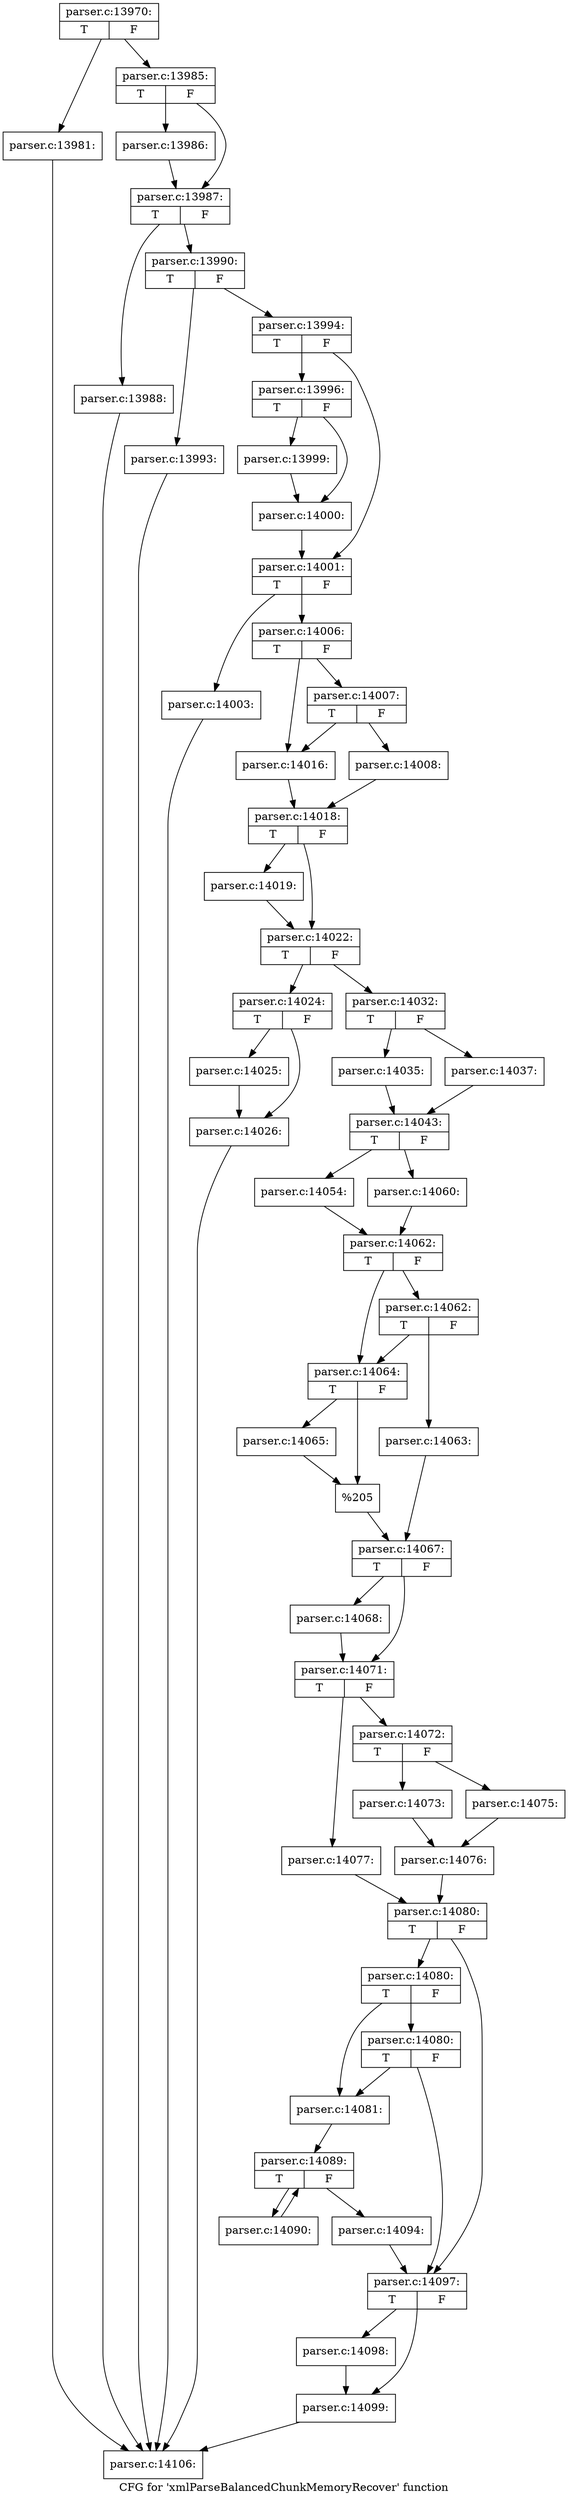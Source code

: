 digraph "CFG for 'xmlParseBalancedChunkMemoryRecover' function" {
	label="CFG for 'xmlParseBalancedChunkMemoryRecover' function";

	Node0x5f112d0 [shape=record,label="{parser.c:13970:|{<s0>T|<s1>F}}"];
	Node0x5f112d0 -> Node0x5f4b4b0;
	Node0x5f112d0 -> Node0x5f4b500;
	Node0x5f4b4b0 [shape=record,label="{parser.c:13981:}"];
	Node0x5f4b4b0 -> Node0x5f25da0;
	Node0x5f4b500 [shape=record,label="{parser.c:13985:|{<s0>T|<s1>F}}"];
	Node0x5f4b500 -> Node0x5f4ba60;
	Node0x5f4b500 -> Node0x5f4bab0;
	Node0x5f4ba60 [shape=record,label="{parser.c:13986:}"];
	Node0x5f4ba60 -> Node0x5f4bab0;
	Node0x5f4bab0 [shape=record,label="{parser.c:13987:|{<s0>T|<s1>F}}"];
	Node0x5f4bab0 -> Node0x5f4bfd0;
	Node0x5f4bab0 -> Node0x5f4c020;
	Node0x5f4bfd0 [shape=record,label="{parser.c:13988:}"];
	Node0x5f4bfd0 -> Node0x5f25da0;
	Node0x5f4c020 [shape=record,label="{parser.c:13990:|{<s0>T|<s1>F}}"];
	Node0x5f4c020 -> Node0x5f4ca10;
	Node0x5f4c020 -> Node0x5f4ca60;
	Node0x5f4ca10 [shape=record,label="{parser.c:13993:}"];
	Node0x5f4ca10 -> Node0x5f25da0;
	Node0x5f4ca60 [shape=record,label="{parser.c:13994:|{<s0>T|<s1>F}}"];
	Node0x5f4ca60 -> Node0x5f4d220;
	Node0x5f4ca60 -> Node0x5f4d270;
	Node0x5f4d220 [shape=record,label="{parser.c:13996:|{<s0>T|<s1>F}}"];
	Node0x5f4d220 -> Node0x5f4db10;
	Node0x5f4d220 -> Node0x5f4db60;
	Node0x5f4db10 [shape=record,label="{parser.c:13999:}"];
	Node0x5f4db10 -> Node0x5f4db60;
	Node0x5f4db60 [shape=record,label="{parser.c:14000:}"];
	Node0x5f4db60 -> Node0x5f4d270;
	Node0x5f4d270 [shape=record,label="{parser.c:14001:|{<s0>T|<s1>F}}"];
	Node0x5f4d270 -> Node0x5f4e470;
	Node0x5f4d270 -> Node0x5f4e4c0;
	Node0x5f4e470 [shape=record,label="{parser.c:14003:}"];
	Node0x5f4e470 -> Node0x5f25da0;
	Node0x5f4e4c0 [shape=record,label="{parser.c:14006:|{<s0>T|<s1>F}}"];
	Node0x5f4e4c0 -> Node0x5f4eed0;
	Node0x5f4e4c0 -> Node0x5f4ee80;
	Node0x5f4eed0 [shape=record,label="{parser.c:14007:|{<s0>T|<s1>F}}"];
	Node0x5f4eed0 -> Node0x5f4ede0;
	Node0x5f4eed0 -> Node0x5f4ee80;
	Node0x5f4ede0 [shape=record,label="{parser.c:14008:}"];
	Node0x5f4ede0 -> Node0x5f4ee30;
	Node0x5f4ee80 [shape=record,label="{parser.c:14016:}"];
	Node0x5f4ee80 -> Node0x5f4ee30;
	Node0x5f4ee30 [shape=record,label="{parser.c:14018:|{<s0>T|<s1>F}}"];
	Node0x5f4ee30 -> Node0x5f51490;
	Node0x5f4ee30 -> Node0x5f514e0;
	Node0x5f51490 [shape=record,label="{parser.c:14019:}"];
	Node0x5f51490 -> Node0x5f514e0;
	Node0x5f514e0 [shape=record,label="{parser.c:14022:|{<s0>T|<s1>F}}"];
	Node0x5f514e0 -> Node0x5f52400;
	Node0x5f514e0 -> Node0x5f52450;
	Node0x5f52400 [shape=record,label="{parser.c:14024:|{<s0>T|<s1>F}}"];
	Node0x5f52400 -> Node0x5f52810;
	Node0x5f52400 -> Node0x5f52860;
	Node0x5f52810 [shape=record,label="{parser.c:14025:}"];
	Node0x5f52810 -> Node0x5f52860;
	Node0x5f52860 [shape=record,label="{parser.c:14026:}"];
	Node0x5f52860 -> Node0x5f25da0;
	Node0x5f52450 [shape=record,label="{parser.c:14032:|{<s0>T|<s1>F}}"];
	Node0x5f52450 -> Node0x5f53c60;
	Node0x5f52450 -> Node0x5f53d00;
	Node0x5f53c60 [shape=record,label="{parser.c:14035:}"];
	Node0x5f53c60 -> Node0x5f53cb0;
	Node0x5f53d00 [shape=record,label="{parser.c:14037:}"];
	Node0x5f53d00 -> Node0x5f53cb0;
	Node0x5f53cb0 [shape=record,label="{parser.c:14043:|{<s0>T|<s1>F}}"];
	Node0x5f53cb0 -> Node0x5f55270;
	Node0x5f53cb0 -> Node0x5f563c0;
	Node0x5f55270 [shape=record,label="{parser.c:14054:}"];
	Node0x5f55270 -> Node0x5f56370;
	Node0x5f563c0 [shape=record,label="{parser.c:14060:}"];
	Node0x5f563c0 -> Node0x5f56370;
	Node0x5f56370 [shape=record,label="{parser.c:14062:|{<s0>T|<s1>F}}"];
	Node0x5f56370 -> Node0x5f57390;
	Node0x5f56370 -> Node0x5f57340;
	Node0x5f57390 [shape=record,label="{parser.c:14062:|{<s0>T|<s1>F}}"];
	Node0x5f57390 -> Node0x5f572a0;
	Node0x5f57390 -> Node0x5f57340;
	Node0x5f572a0 [shape=record,label="{parser.c:14063:}"];
	Node0x5f572a0 -> Node0x5f572f0;
	Node0x5f57340 [shape=record,label="{parser.c:14064:|{<s0>T|<s1>F}}"];
	Node0x5f57340 -> Node0x5f58150;
	Node0x5f57340 -> Node0x5f581a0;
	Node0x5f58150 [shape=record,label="{parser.c:14065:}"];
	Node0x5f58150 -> Node0x5f581a0;
	Node0x5f581a0 [shape=record,label="{%205}"];
	Node0x5f581a0 -> Node0x5f572f0;
	Node0x5f572f0 [shape=record,label="{parser.c:14067:|{<s0>T|<s1>F}}"];
	Node0x5f572f0 -> Node0x5f58ad0;
	Node0x5f572f0 -> Node0x5f58b20;
	Node0x5f58ad0 [shape=record,label="{parser.c:14068:}"];
	Node0x5f58ad0 -> Node0x5f58b20;
	Node0x5f58b20 [shape=record,label="{parser.c:14071:|{<s0>T|<s1>F}}"];
	Node0x5f58b20 -> Node0x5f59430;
	Node0x5f58b20 -> Node0x5f59390;
	Node0x5f59390 [shape=record,label="{parser.c:14072:|{<s0>T|<s1>F}}"];
	Node0x5f59390 -> Node0x5f597e0;
	Node0x5f59390 -> Node0x5f59880;
	Node0x5f597e0 [shape=record,label="{parser.c:14073:}"];
	Node0x5f597e0 -> Node0x5f59830;
	Node0x5f59880 [shape=record,label="{parser.c:14075:}"];
	Node0x5f59880 -> Node0x5f59830;
	Node0x5f59830 [shape=record,label="{parser.c:14076:}"];
	Node0x5f59830 -> Node0x5f593e0;
	Node0x5f59430 [shape=record,label="{parser.c:14077:}"];
	Node0x5f59430 -> Node0x5f593e0;
	Node0x5f593e0 [shape=record,label="{parser.c:14080:|{<s0>T|<s1>F}}"];
	Node0x5f593e0 -> Node0x5f5a490;
	Node0x5f593e0 -> Node0x5f5a440;
	Node0x5f5a490 [shape=record,label="{parser.c:14080:|{<s0>T|<s1>F}}"];
	Node0x5f5a490 -> Node0x5f5a3f0;
	Node0x5f5a490 -> Node0x5f5a7a0;
	Node0x5f5a7a0 [shape=record,label="{parser.c:14080:|{<s0>T|<s1>F}}"];
	Node0x5f5a7a0 -> Node0x5f5a3f0;
	Node0x5f5a7a0 -> Node0x5f5a440;
	Node0x5f5a3f0 [shape=record,label="{parser.c:14081:}"];
	Node0x5f5a3f0 -> Node0x5f5b490;
	Node0x5f5b490 [shape=record,label="{parser.c:14089:|{<s0>T|<s1>F}}"];
	Node0x5f5b490 -> Node0x5f5b840;
	Node0x5f5b490 -> Node0x5f5b670;
	Node0x5f5b840 [shape=record,label="{parser.c:14090:}"];
	Node0x5f5b840 -> Node0x5f5b490;
	Node0x5f5b670 [shape=record,label="{parser.c:14094:}"];
	Node0x5f5b670 -> Node0x5f5a440;
	Node0x5f5a440 [shape=record,label="{parser.c:14097:|{<s0>T|<s1>F}}"];
	Node0x5f5a440 -> Node0x5f5c490;
	Node0x5f5a440 -> Node0x5f5c4e0;
	Node0x5f5c490 [shape=record,label="{parser.c:14098:}"];
	Node0x5f5c490 -> Node0x5f5c4e0;
	Node0x5f5c4e0 [shape=record,label="{parser.c:14099:}"];
	Node0x5f5c4e0 -> Node0x5f25da0;
	Node0x5f25da0 [shape=record,label="{parser.c:14106:}"];
}

